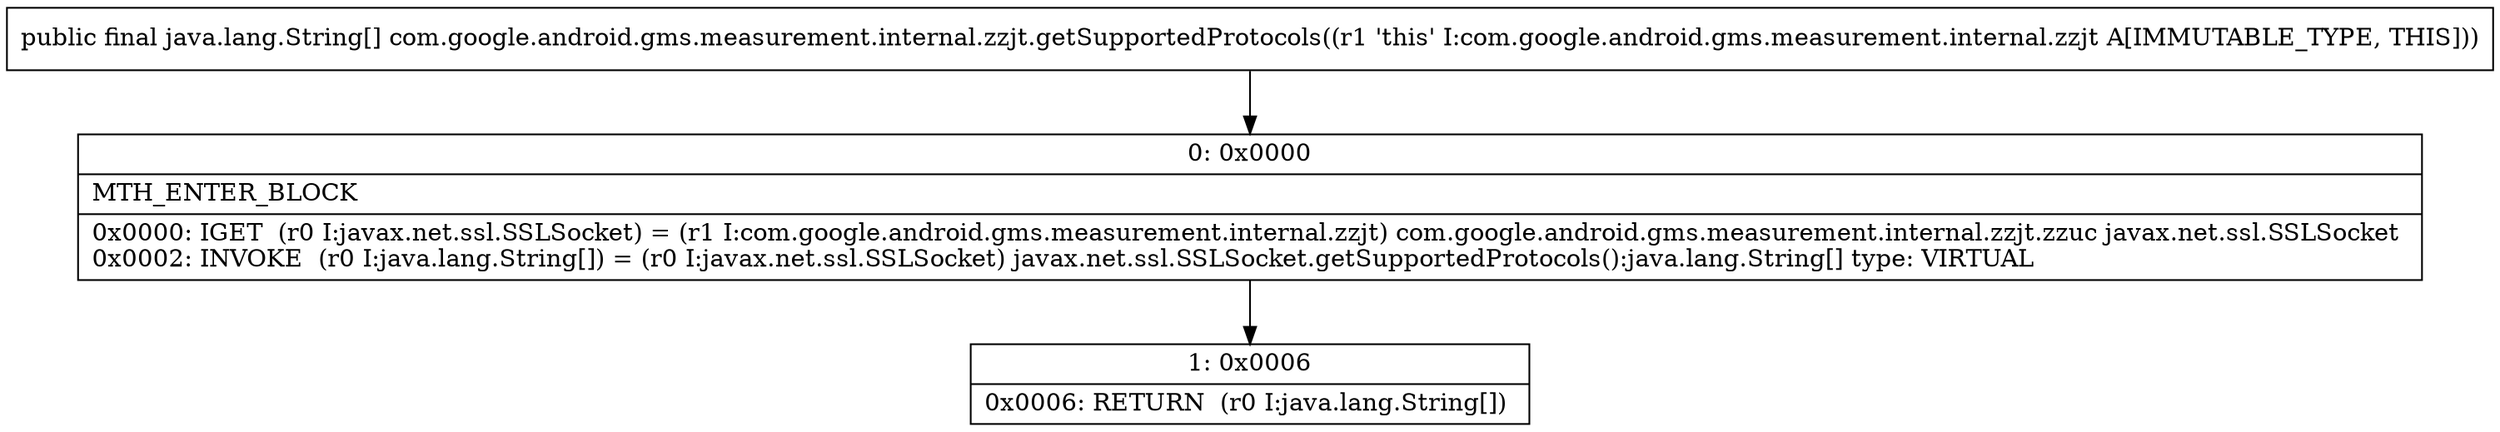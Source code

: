 digraph "CFG forcom.google.android.gms.measurement.internal.zzjt.getSupportedProtocols()[Ljava\/lang\/String;" {
Node_0 [shape=record,label="{0\:\ 0x0000|MTH_ENTER_BLOCK\l|0x0000: IGET  (r0 I:javax.net.ssl.SSLSocket) = (r1 I:com.google.android.gms.measurement.internal.zzjt) com.google.android.gms.measurement.internal.zzjt.zzuc javax.net.ssl.SSLSocket \l0x0002: INVOKE  (r0 I:java.lang.String[]) = (r0 I:javax.net.ssl.SSLSocket) javax.net.ssl.SSLSocket.getSupportedProtocols():java.lang.String[] type: VIRTUAL \l}"];
Node_1 [shape=record,label="{1\:\ 0x0006|0x0006: RETURN  (r0 I:java.lang.String[]) \l}"];
MethodNode[shape=record,label="{public final java.lang.String[] com.google.android.gms.measurement.internal.zzjt.getSupportedProtocols((r1 'this' I:com.google.android.gms.measurement.internal.zzjt A[IMMUTABLE_TYPE, THIS])) }"];
MethodNode -> Node_0;
Node_0 -> Node_1;
}


